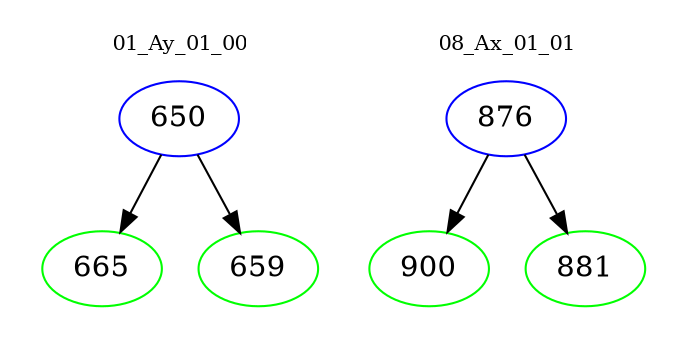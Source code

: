 digraph{
subgraph cluster_0 {
color = white
label = "01_Ay_01_00";
fontsize=10;
T0_650 [label="650", color="blue"]
T0_650 -> T0_665 [color="black"]
T0_665 [label="665", color="green"]
T0_650 -> T0_659 [color="black"]
T0_659 [label="659", color="green"]
}
subgraph cluster_1 {
color = white
label = "08_Ax_01_01";
fontsize=10;
T1_876 [label="876", color="blue"]
T1_876 -> T1_900 [color="black"]
T1_900 [label="900", color="green"]
T1_876 -> T1_881 [color="black"]
T1_881 [label="881", color="green"]
}
}
